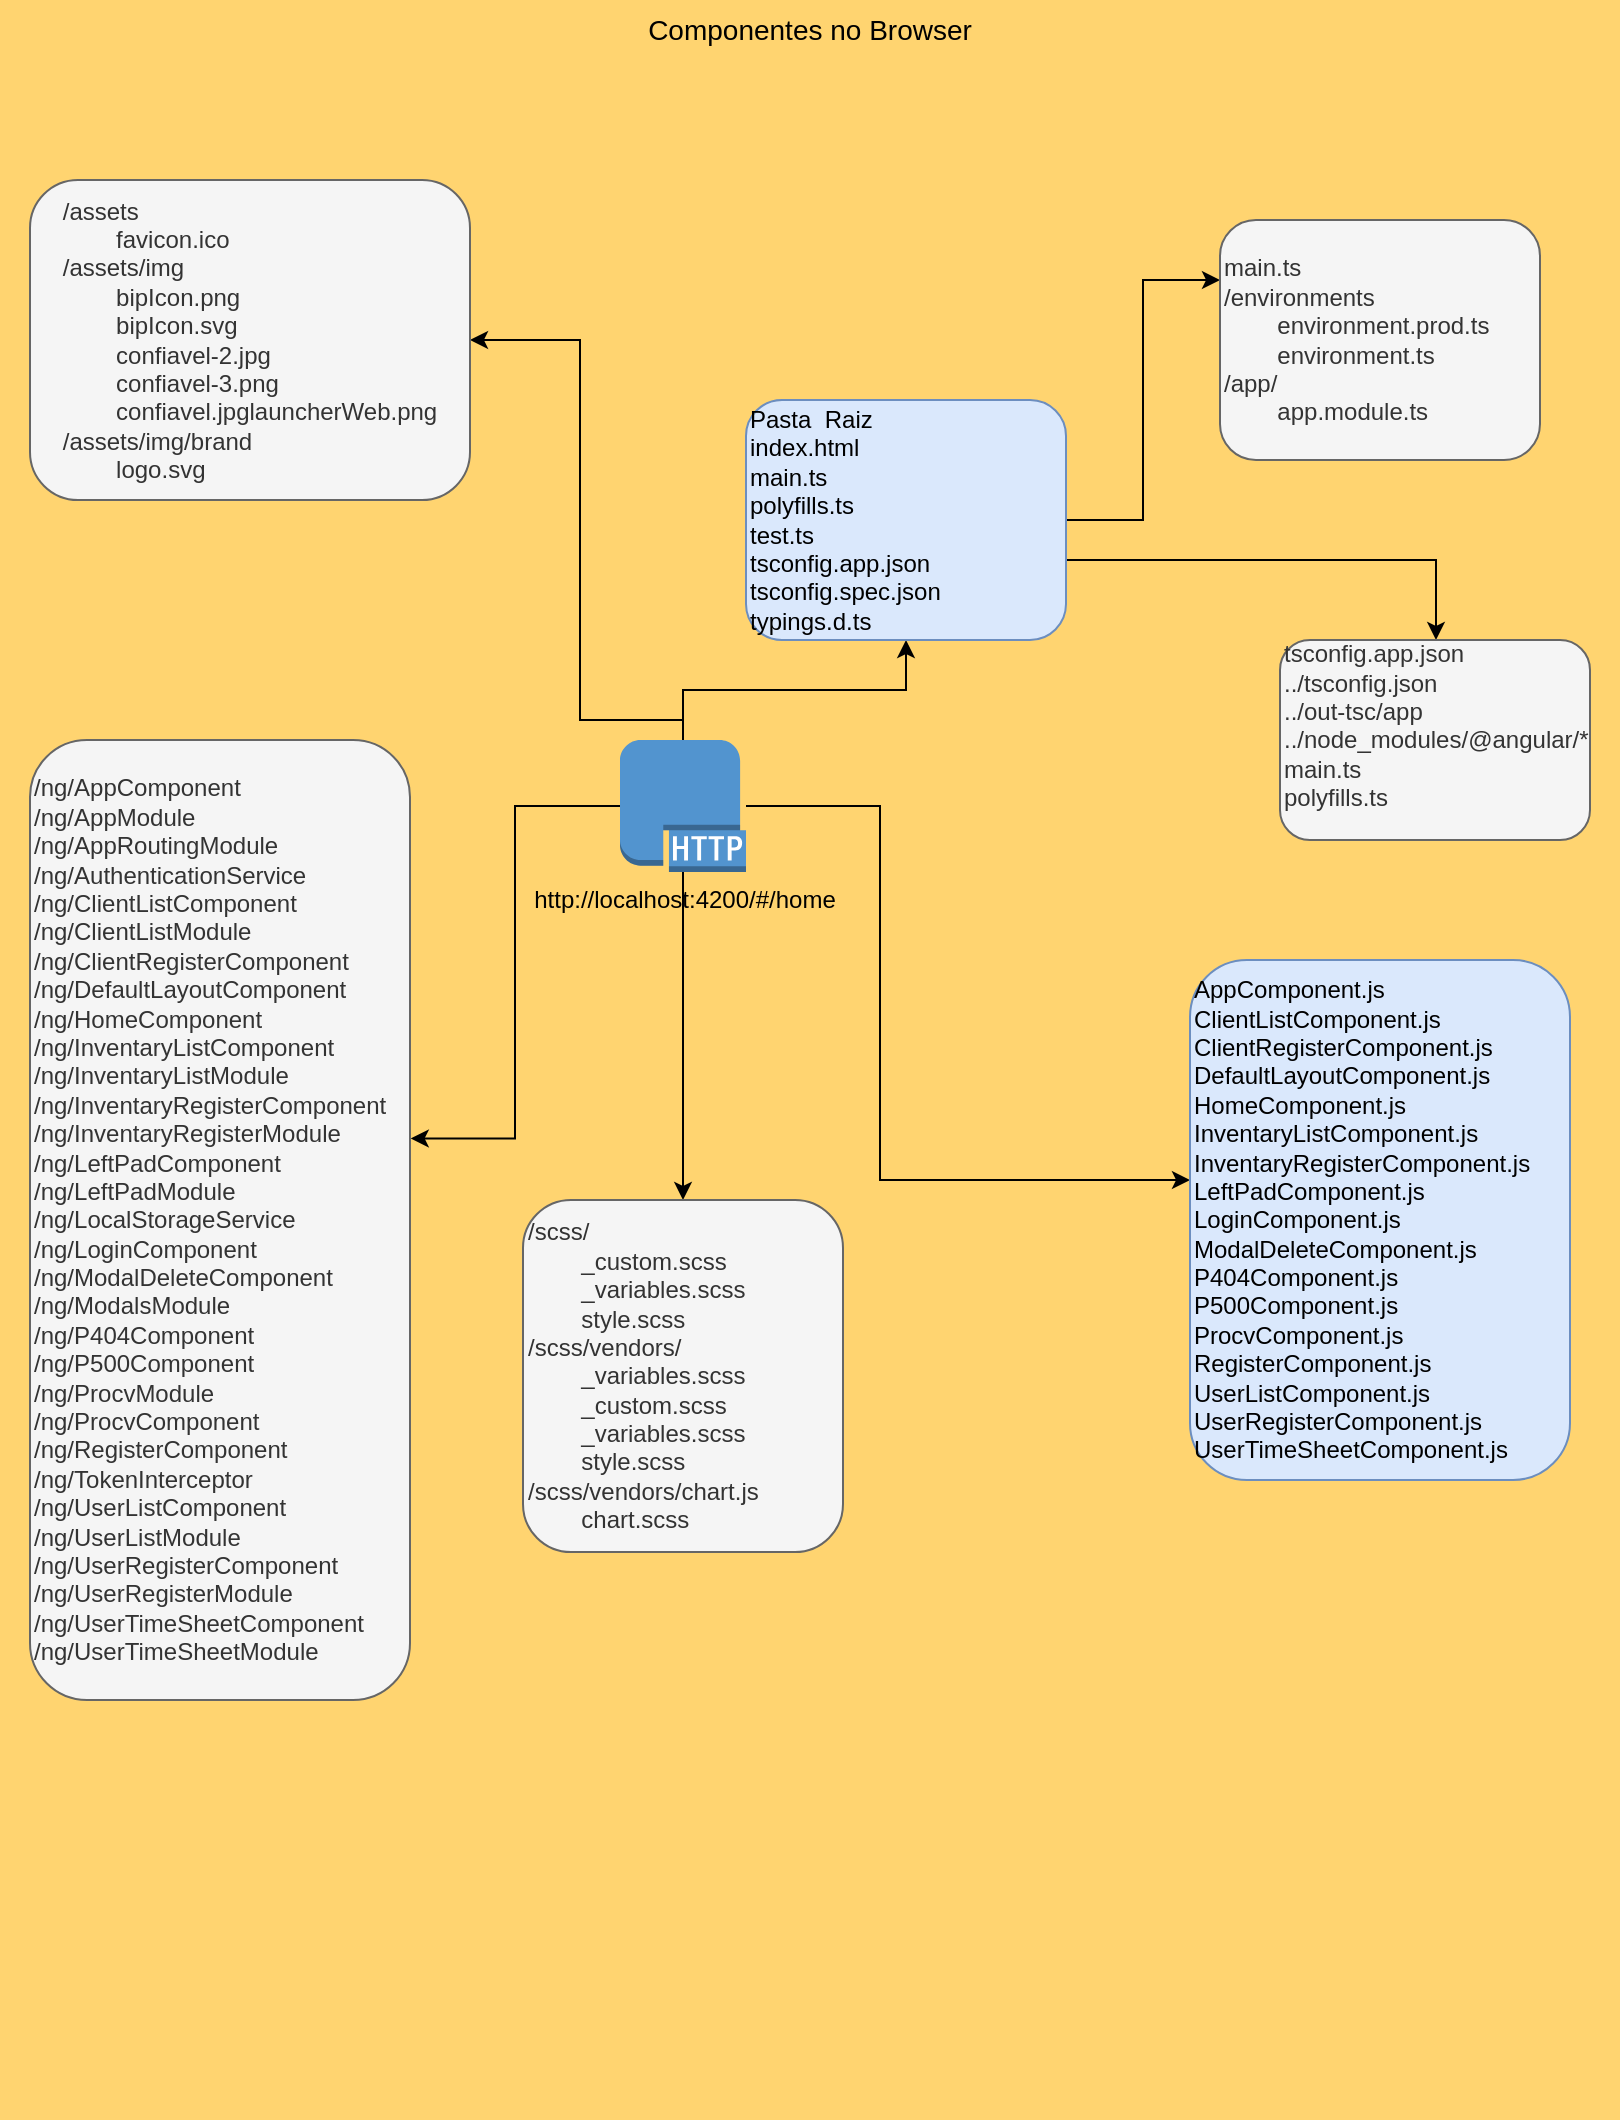 <mxfile version="15.4.0" type="device"><diagram id="437sHqInwrlnkTl46cOF" name="Página-1"><mxGraphModel dx="865" dy="506" grid="1" gridSize="10" guides="1" tooltips="1" connect="1" arrows="1" fold="1" page="1" pageScale="1" pageWidth="827" pageHeight="1169" math="0" shadow="0"><root><mxCell id="0"/><mxCell id="1" parent="0"/><mxCell id="yxFEVXhcQVZ2LOBuW2py-5" value="Componentes no Browser" style="whiteSpace=wrap;html=1;fillColor=#FFD470;gradientColor=none;fontSize=14;strokeColor=none;verticalAlign=top;" vertex="1" parent="1"><mxGeometry x="10" y="50" width="810" height="1060" as="geometry"/></mxCell><mxCell id="M700oqc4J79TsR0s_A59-11" style="edgeStyle=orthogonalEdgeStyle;rounded=0;orthogonalLoop=1;jettySize=auto;html=1;" parent="1" source="M700oqc4J79TsR0s_A59-2" target="M700oqc4J79TsR0s_A59-9" edge="1"><mxGeometry relative="1" as="geometry"/></mxCell><mxCell id="yxFEVXhcQVZ2LOBuW2py-2" style="edgeStyle=orthogonalEdgeStyle;rounded=0;orthogonalLoop=1;jettySize=auto;html=1;entryX=1.002;entryY=0.415;entryDx=0;entryDy=0;entryPerimeter=0;" edge="1" parent="1" source="M700oqc4J79TsR0s_A59-2" target="yxFEVXhcQVZ2LOBuW2py-1"><mxGeometry relative="1" as="geometry"/></mxCell><mxCell id="yxFEVXhcQVZ2LOBuW2py-4" style="edgeStyle=orthogonalEdgeStyle;rounded=0;orthogonalLoop=1;jettySize=auto;html=1;" edge="1" parent="1" source="M700oqc4J79TsR0s_A59-2" target="yxFEVXhcQVZ2LOBuW2py-3"><mxGeometry relative="1" as="geometry"><Array as="points"><mxPoint x="450" y="453"/><mxPoint x="450" y="640"/></Array></mxGeometry></mxCell><mxCell id="yxFEVXhcQVZ2LOBuW2py-26" style="edgeStyle=orthogonalEdgeStyle;rounded=0;orthogonalLoop=1;jettySize=auto;html=1;entryX=0.5;entryY=1;entryDx=0;entryDy=0;" edge="1" parent="1" source="M700oqc4J79TsR0s_A59-2" target="M700oqc4J79TsR0s_A59-3"><mxGeometry relative="1" as="geometry"/></mxCell><mxCell id="yxFEVXhcQVZ2LOBuW2py-27" style="edgeStyle=orthogonalEdgeStyle;rounded=0;orthogonalLoop=1;jettySize=auto;html=1;entryX=1;entryY=0.5;entryDx=0;entryDy=0;" edge="1" parent="1" source="M700oqc4J79TsR0s_A59-2" target="M700oqc4J79TsR0s_A59-4"><mxGeometry relative="1" as="geometry"><Array as="points"><mxPoint x="352" y="410"/><mxPoint x="300" y="410"/><mxPoint x="300" y="220"/></Array></mxGeometry></mxCell><mxCell id="M700oqc4J79TsR0s_A59-2" value="http://localhost:4200/#/home" style="outlineConnect=0;dashed=0;verticalLabelPosition=bottom;verticalAlign=top;align=center;html=1;shape=mxgraph.aws3.http_protocol;fillColor=#5294CF;gradientColor=none;" parent="1" vertex="1"><mxGeometry x="320" y="420" width="63" height="66" as="geometry"/></mxCell><mxCell id="M700oqc4J79TsR0s_A59-8" style="edgeStyle=orthogonalEdgeStyle;rounded=0;orthogonalLoop=1;jettySize=auto;html=1;entryX=0;entryY=0.25;entryDx=0;entryDy=0;" parent="1" source="M700oqc4J79TsR0s_A59-3" target="M700oqc4J79TsR0s_A59-7" edge="1"><mxGeometry relative="1" as="geometry"/></mxCell><mxCell id="M700oqc4J79TsR0s_A59-15" style="edgeStyle=orthogonalEdgeStyle;rounded=0;orthogonalLoop=1;jettySize=auto;html=1;" parent="1" source="M700oqc4J79TsR0s_A59-3" target="M700oqc4J79TsR0s_A59-12" edge="1"><mxGeometry relative="1" as="geometry"><Array as="points"><mxPoint x="450" y="330"/><mxPoint x="728" y="330"/></Array></mxGeometry></mxCell><mxCell id="M700oqc4J79TsR0s_A59-3" value="Pasta&amp;nbsp; Raiz&lt;br&gt;index.html&lt;br&gt;main.ts&lt;br&gt;polyfills.ts&lt;br&gt;test.ts&lt;br&gt;tsconfig.app.json&lt;br&gt;tsconfig.spec.json&lt;br&gt;typings.d.ts" style="rounded=1;whiteSpace=wrap;html=1;align=left;fillColor=#dae8fc;strokeColor=#6c8ebf;" parent="1" vertex="1"><mxGeometry x="383" y="250" width="160" height="120" as="geometry"/></mxCell><mxCell id="M700oqc4J79TsR0s_A59-4" value="&lt;div style=&quot;text-align: left&quot;&gt;&lt;span&gt;/assets&lt;/span&gt;&lt;/div&gt;&lt;div style=&quot;text-align: left&quot;&gt;&lt;span&gt;&lt;span style=&quot;white-space: pre&quot;&gt;&#9;&lt;/span&gt;favicon.ico&lt;br&gt;&lt;/span&gt;&lt;/div&gt;&lt;div style=&quot;text-align: left&quot;&gt;&lt;span&gt;/assets/img&lt;/span&gt;&lt;/div&gt;&lt;div style=&quot;text-align: left&quot;&gt;&lt;span&gt;&lt;span&gt;&#9;&lt;/span&gt;&lt;span&gt;&#9;&lt;/span&gt;&lt;span style=&quot;white-space: pre&quot;&gt;&#9;&lt;/span&gt;bipIcon.png&lt;/span&gt;&lt;/div&gt;&lt;div style=&quot;text-align: left&quot;&gt;&lt;span&gt;&lt;span&gt;&#9;&lt;/span&gt;&lt;span&gt;&#9;&lt;/span&gt;&lt;span style=&quot;white-space: pre&quot;&gt;&#9;&lt;/span&gt;bipIcon.svg&lt;/span&gt;&lt;/div&gt;&lt;div style=&quot;text-align: left&quot;&gt;&lt;span&gt;&lt;span&gt;&#9;&lt;/span&gt;&lt;span&gt;&#9;&lt;/span&gt;&lt;span style=&quot;white-space: pre&quot;&gt;&#9;&lt;/span&gt;confiavel-2.jpg&lt;/span&gt;&lt;/div&gt;&lt;div style=&quot;text-align: left&quot;&gt;&lt;span&gt;&lt;span&gt;&#9;&lt;/span&gt;&lt;span&gt;&#9;&lt;/span&gt;&lt;span style=&quot;white-space: pre&quot;&gt;&#9;&lt;/span&gt;confiavel-3.png&lt;/span&gt;&lt;/div&gt;&lt;div style=&quot;text-align: left&quot;&gt;&lt;span&gt;&lt;span&gt;&#9;&lt;/span&gt;&lt;span&gt;&#9;&lt;/span&gt;&lt;span style=&quot;white-space: pre&quot;&gt;&#9;&lt;/span&gt;confiavel.jpglauncherWeb.png&lt;/span&gt;&lt;/div&gt;&lt;div style=&quot;text-align: left&quot;&gt;&lt;span&gt;/assets/img/brand&lt;/span&gt;&lt;/div&gt;&lt;div style=&quot;text-align: left&quot;&gt;&lt;span&gt;&lt;span&gt;&#9;&lt;/span&gt;&lt;span style=&quot;white-space: pre&quot;&gt;&#9;&lt;/span&gt;logo.svg&lt;br&gt;&lt;/span&gt;&lt;/div&gt;" style="rounded=1;whiteSpace=wrap;html=1;fillColor=#f5f5f5;strokeColor=#666666;fontColor=#333333;" parent="1" vertex="1"><mxGeometry x="25" y="140" width="220" height="160" as="geometry"/></mxCell><mxCell id="M700oqc4J79TsR0s_A59-7" value="main.ts&lt;br&gt;/environments&lt;br&gt;&lt;span style=&quot;white-space: pre&quot;&gt;&#9;&lt;/span&gt;environment.prod.ts&lt;br&gt;&lt;span style=&quot;white-space: pre&quot;&gt;&#9;&lt;/span&gt;environment.ts&lt;br&gt;/app/&lt;br&gt;&lt;span style=&quot;white-space: pre&quot;&gt;&#9;&lt;/span&gt;app.module.ts" style="rounded=1;whiteSpace=wrap;html=1;align=left;fillColor=#f5f5f5;strokeColor=#666666;fontColor=#333333;" parent="1" vertex="1"><mxGeometry x="620" y="160" width="160" height="120" as="geometry"/></mxCell><mxCell id="M700oqc4J79TsR0s_A59-9" value="/scss/&lt;br&gt;&lt;span style=&quot;white-space: pre&quot;&gt;&#9;&lt;/span&gt;_custom.scss&lt;br&gt;&lt;span style=&quot;white-space: pre&quot;&gt;&#9;&lt;/span&gt;_variables.scss&lt;br&gt;&lt;span style=&quot;white-space: pre&quot;&gt;&#9;&lt;/span&gt;style.scss&lt;br&gt;/scss/vendors/&lt;br&gt;&lt;span&gt;&#9;&lt;/span&gt;&lt;span style=&quot;white-space: pre&quot;&gt;&#9;&lt;/span&gt;_variables.scss&lt;br&gt;&lt;span&gt;&#9;&lt;/span&gt;&lt;span style=&quot;white-space: pre&quot;&gt;&#9;&lt;/span&gt;_custom.scss&lt;br&gt;&lt;span&gt;&#9;&lt;/span&gt;&lt;span style=&quot;white-space: pre&quot;&gt;&#9;&lt;/span&gt;_variables.scss&lt;br&gt;&lt;span&gt;&#9;&lt;/span&gt;&lt;span style=&quot;white-space: pre&quot;&gt;&#9;&lt;/span&gt;style.scss&lt;br&gt;/scss/vendors/chart.js&lt;br&gt;&lt;span&gt;&#9;&lt;/span&gt;&lt;span style=&quot;white-space: pre&quot;&gt;&#9;&lt;/span&gt;chart.scss" style="rounded=1;whiteSpace=wrap;html=1;align=left;fillColor=#f5f5f5;strokeColor=#666666;fontColor=#333333;" parent="1" vertex="1"><mxGeometry x="271.5" y="650" width="160" height="176" as="geometry"/></mxCell><mxCell id="M700oqc4J79TsR0s_A59-12" value="tsconfig.app.json&lt;br&gt;../tsconfig.json&lt;br&gt;../out-tsc/app&lt;br&gt;../node_modules/@angular/*&lt;br&gt;&lt;div&gt;main.ts&lt;/div&gt;&lt;div&gt;polyfills.ts&lt;/div&gt;&lt;div&gt;&lt;br&gt;&lt;/div&gt;" style="rounded=1;whiteSpace=wrap;html=1;align=left;fillColor=#f5f5f5;strokeColor=#666666;fontColor=#333333;" parent="1" vertex="1"><mxGeometry x="650" y="370" width="155" height="100" as="geometry"/></mxCell><mxCell id="yxFEVXhcQVZ2LOBuW2py-1" value="/ng/AppComponent&lt;br&gt;/ng/AppModule&lt;br&gt;/ng/AppRoutingModule&lt;br&gt;/ng/AuthenticationService&lt;br&gt;/ng/ClientListComponent&lt;br&gt;/ng/ClientListModule&lt;br&gt;/ng/ClientRegisterComponent&lt;br&gt;/ng/DefaultLayoutComponent&lt;br&gt;/ng/HomeComponent&lt;br&gt;/ng/InventaryListComponent&lt;br&gt;/ng/InventaryListModule&lt;br&gt;/ng/InventaryRegisterComponent&lt;br&gt;/ng/InventaryRegisterModule&lt;br&gt;/ng/LeftPadComponent&lt;br&gt;/ng/LeftPadModule&lt;br&gt;/ng/LocalStorageService&lt;br&gt;/ng/LoginComponent&lt;br&gt;/ng/ModalDeleteComponent&lt;br&gt;/ng/ModalsModule&lt;br&gt;/ng/P404Component&lt;br&gt;/ng/P500Component&lt;br&gt;/ng/ProcvModule&lt;br&gt;/ng/ProcvComponent&lt;br&gt;/ng/RegisterComponent&lt;br&gt;/ng/TokenInterceptor&lt;br&gt;/ng/UserListComponent&lt;br&gt;/ng/UserListModule&lt;br&gt;/ng/UserRegisterComponent&lt;br&gt;/ng/UserRegisterModule&lt;br&gt;/ng/UserTimeSheetComponent&lt;br&gt;/ng/UserTimeSheetModule" style="rounded=1;whiteSpace=wrap;html=1;align=left;fillColor=#f5f5f5;strokeColor=#666666;fontColor=#333333;" vertex="1" parent="1"><mxGeometry x="25" y="420" width="190" height="480" as="geometry"/></mxCell><mxCell id="yxFEVXhcQVZ2LOBuW2py-3" value="AppComponent.js&lt;br&gt;ClientListComponent.js&lt;br&gt;ClientRegisterComponent.js&lt;br&gt;DefaultLayoutComponent.js&lt;br&gt;HomeComponent.js&lt;br&gt;InventaryListComponent.js&lt;br&gt;InventaryRegisterComponent.js&lt;br&gt;LeftPadComponent.js&lt;br&gt;LoginComponent.js&lt;br&gt;ModalDeleteComponent.js&lt;br&gt;P404Component.js&lt;br&gt;P500Component.js&lt;br&gt;ProcvComponent.js&lt;br&gt;RegisterComponent.js&lt;br&gt;UserListComponent.js&lt;br&gt;UserRegisterComponent.js&lt;br&gt;UserTimeSheetComponent.js" style="rounded=1;whiteSpace=wrap;html=1;align=left;fillColor=#dae8fc;strokeColor=#6c8ebf;" vertex="1" parent="1"><mxGeometry x="605" y="530" width="190" height="260" as="geometry"/></mxCell></root></mxGraphModel></diagram></mxfile>